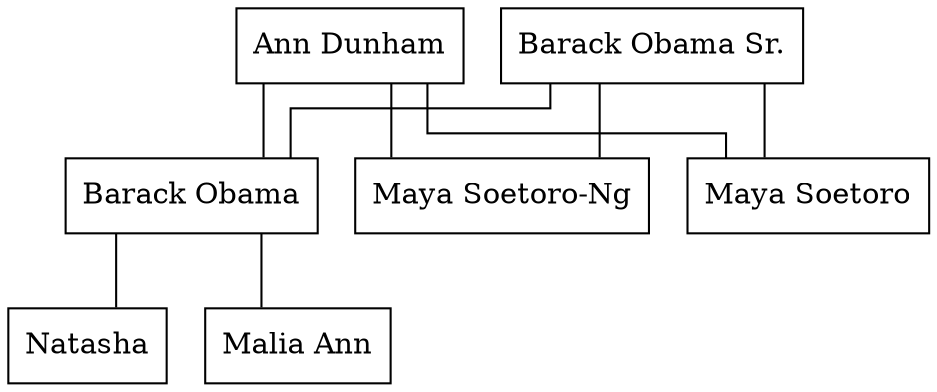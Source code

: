 
digraph
{
splines = ortho;
BarackObama161432079796936609381450967938512112693 [shape=box, label = "Barack Obama", color = black];
AnnDunham317642849011863687604573633179591562834 [shape=box, label = "Ann Dunham", color = black];
MayaSoetoroNg222763839816115871537741432431913157485 [shape=box, label = "Maya Soetoro-Ng", color = black];
BarackObamaSr335031238847836704831658919612630265177 [shape=box, label = "Barack Obama Sr.", color = black];
MayaSoetoro297121994737650628765394958549367570243 [shape=box, label = "Maya Soetoro", color = black];
Natasha324125112986567548715663516606038081964 [shape=box, label = "Natasha", color = black];
MaliaAnn337593567893398202424060938778214712266 [shape=box, label = "Malia Ann", color = black];

BarackObamaSr335031238847836704831658919612630265177 -> BarackObama161432079796936609381450967938512112693 [dir=none];
AnnDunham317642849011863687604573633179591562834 -> MayaSoetoroNg222763839816115871537741432431913157485 [dir=none];
AnnDunham317642849011863687604573633179591562834 -> BarackObama161432079796936609381450967938512112693 [dir=none];
BarackObamaSr335031238847836704831658919612630265177 -> MayaSoetoroNg222763839816115871537741432431913157485 [dir=none];
BarackObama161432079796936609381450967938512112693 -> MaliaAnn337593567893398202424060938778214712266 [dir=none];
BarackObamaSr335031238847836704831658919612630265177 -> MayaSoetoro297121994737650628765394958549367570243 [dir=none];
AnnDunham317642849011863687604573633179591562834 -> MayaSoetoro297121994737650628765394958549367570243 [dir=none];
BarackObama161432079796936609381450967938512112693 -> Natasha324125112986567548715663516606038081964 [dir=none];
}